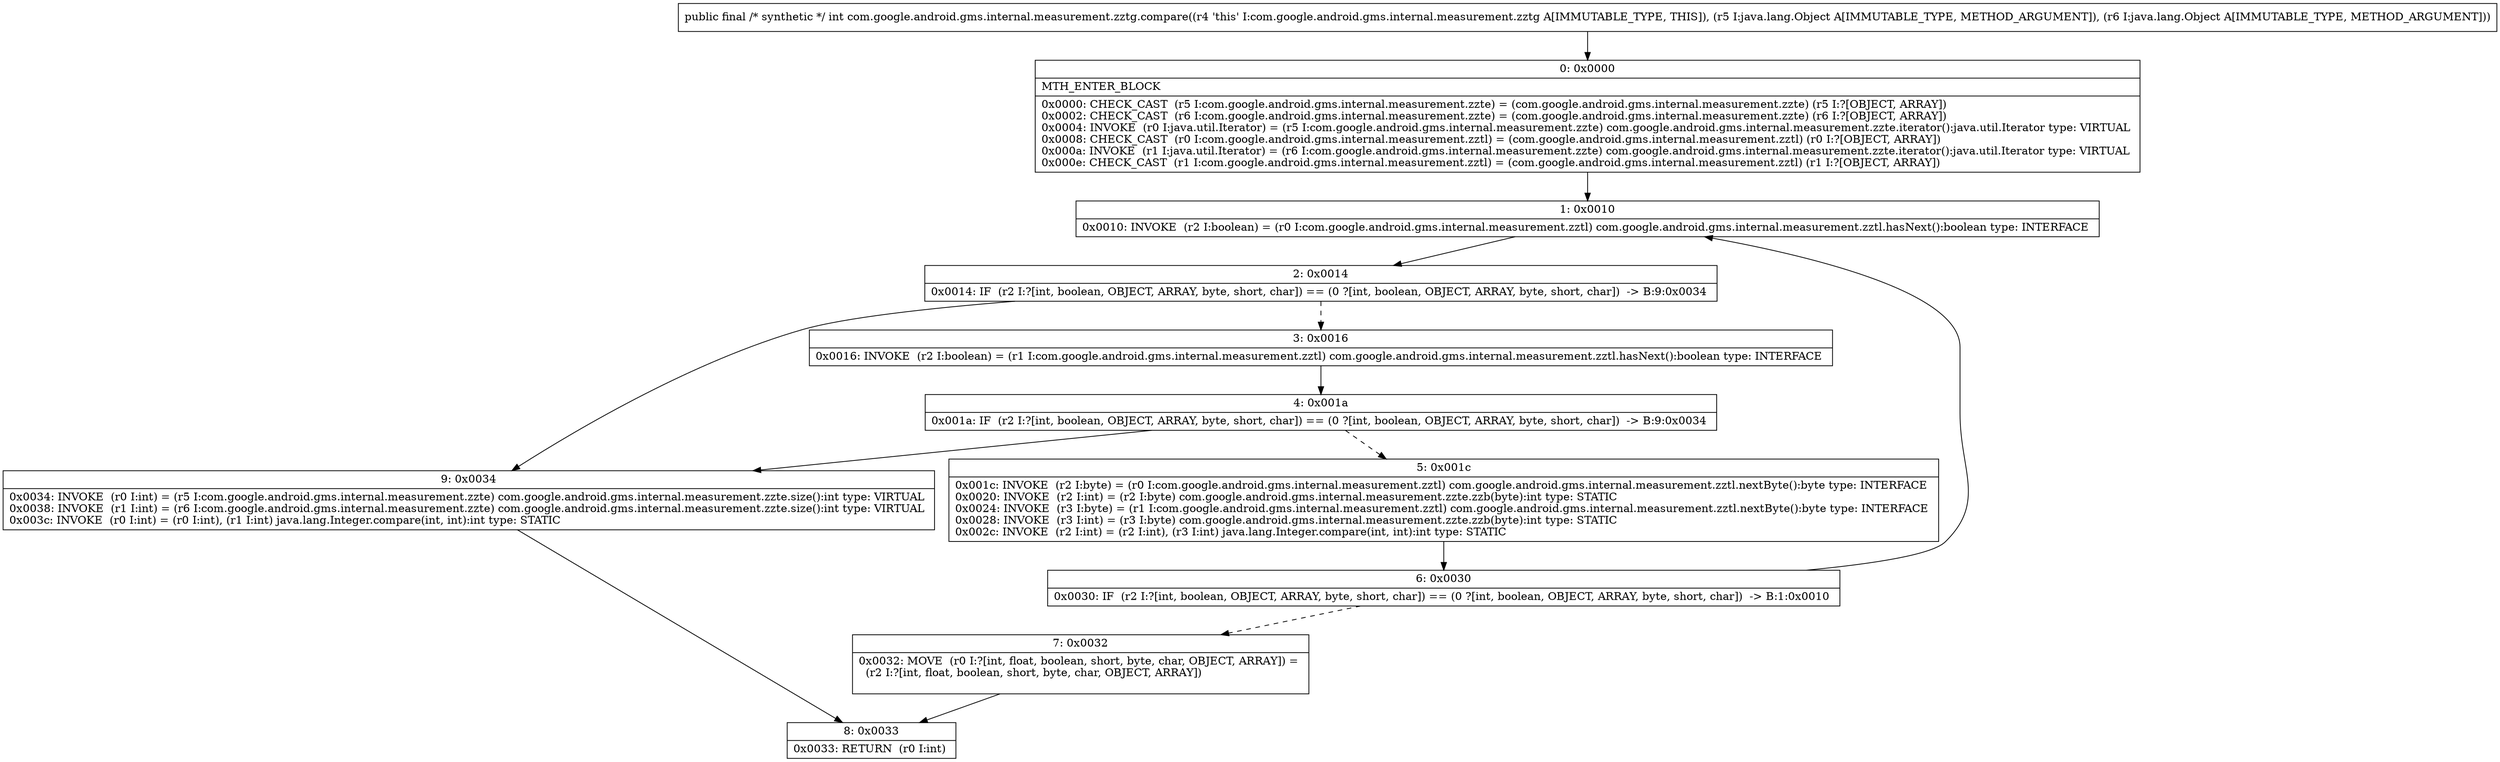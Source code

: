 digraph "CFG forcom.google.android.gms.internal.measurement.zztg.compare(Ljava\/lang\/Object;Ljava\/lang\/Object;)I" {
Node_0 [shape=record,label="{0\:\ 0x0000|MTH_ENTER_BLOCK\l|0x0000: CHECK_CAST  (r5 I:com.google.android.gms.internal.measurement.zzte) = (com.google.android.gms.internal.measurement.zzte) (r5 I:?[OBJECT, ARRAY]) \l0x0002: CHECK_CAST  (r6 I:com.google.android.gms.internal.measurement.zzte) = (com.google.android.gms.internal.measurement.zzte) (r6 I:?[OBJECT, ARRAY]) \l0x0004: INVOKE  (r0 I:java.util.Iterator) = (r5 I:com.google.android.gms.internal.measurement.zzte) com.google.android.gms.internal.measurement.zzte.iterator():java.util.Iterator type: VIRTUAL \l0x0008: CHECK_CAST  (r0 I:com.google.android.gms.internal.measurement.zztl) = (com.google.android.gms.internal.measurement.zztl) (r0 I:?[OBJECT, ARRAY]) \l0x000a: INVOKE  (r1 I:java.util.Iterator) = (r6 I:com.google.android.gms.internal.measurement.zzte) com.google.android.gms.internal.measurement.zzte.iterator():java.util.Iterator type: VIRTUAL \l0x000e: CHECK_CAST  (r1 I:com.google.android.gms.internal.measurement.zztl) = (com.google.android.gms.internal.measurement.zztl) (r1 I:?[OBJECT, ARRAY]) \l}"];
Node_1 [shape=record,label="{1\:\ 0x0010|0x0010: INVOKE  (r2 I:boolean) = (r0 I:com.google.android.gms.internal.measurement.zztl) com.google.android.gms.internal.measurement.zztl.hasNext():boolean type: INTERFACE \l}"];
Node_2 [shape=record,label="{2\:\ 0x0014|0x0014: IF  (r2 I:?[int, boolean, OBJECT, ARRAY, byte, short, char]) == (0 ?[int, boolean, OBJECT, ARRAY, byte, short, char])  \-\> B:9:0x0034 \l}"];
Node_3 [shape=record,label="{3\:\ 0x0016|0x0016: INVOKE  (r2 I:boolean) = (r1 I:com.google.android.gms.internal.measurement.zztl) com.google.android.gms.internal.measurement.zztl.hasNext():boolean type: INTERFACE \l}"];
Node_4 [shape=record,label="{4\:\ 0x001a|0x001a: IF  (r2 I:?[int, boolean, OBJECT, ARRAY, byte, short, char]) == (0 ?[int, boolean, OBJECT, ARRAY, byte, short, char])  \-\> B:9:0x0034 \l}"];
Node_5 [shape=record,label="{5\:\ 0x001c|0x001c: INVOKE  (r2 I:byte) = (r0 I:com.google.android.gms.internal.measurement.zztl) com.google.android.gms.internal.measurement.zztl.nextByte():byte type: INTERFACE \l0x0020: INVOKE  (r2 I:int) = (r2 I:byte) com.google.android.gms.internal.measurement.zzte.zzb(byte):int type: STATIC \l0x0024: INVOKE  (r3 I:byte) = (r1 I:com.google.android.gms.internal.measurement.zztl) com.google.android.gms.internal.measurement.zztl.nextByte():byte type: INTERFACE \l0x0028: INVOKE  (r3 I:int) = (r3 I:byte) com.google.android.gms.internal.measurement.zzte.zzb(byte):int type: STATIC \l0x002c: INVOKE  (r2 I:int) = (r2 I:int), (r3 I:int) java.lang.Integer.compare(int, int):int type: STATIC \l}"];
Node_6 [shape=record,label="{6\:\ 0x0030|0x0030: IF  (r2 I:?[int, boolean, OBJECT, ARRAY, byte, short, char]) == (0 ?[int, boolean, OBJECT, ARRAY, byte, short, char])  \-\> B:1:0x0010 \l}"];
Node_7 [shape=record,label="{7\:\ 0x0032|0x0032: MOVE  (r0 I:?[int, float, boolean, short, byte, char, OBJECT, ARRAY]) = \l  (r2 I:?[int, float, boolean, short, byte, char, OBJECT, ARRAY])\l \l}"];
Node_8 [shape=record,label="{8\:\ 0x0033|0x0033: RETURN  (r0 I:int) \l}"];
Node_9 [shape=record,label="{9\:\ 0x0034|0x0034: INVOKE  (r0 I:int) = (r5 I:com.google.android.gms.internal.measurement.zzte) com.google.android.gms.internal.measurement.zzte.size():int type: VIRTUAL \l0x0038: INVOKE  (r1 I:int) = (r6 I:com.google.android.gms.internal.measurement.zzte) com.google.android.gms.internal.measurement.zzte.size():int type: VIRTUAL \l0x003c: INVOKE  (r0 I:int) = (r0 I:int), (r1 I:int) java.lang.Integer.compare(int, int):int type: STATIC \l}"];
MethodNode[shape=record,label="{public final \/* synthetic *\/ int com.google.android.gms.internal.measurement.zztg.compare((r4 'this' I:com.google.android.gms.internal.measurement.zztg A[IMMUTABLE_TYPE, THIS]), (r5 I:java.lang.Object A[IMMUTABLE_TYPE, METHOD_ARGUMENT]), (r6 I:java.lang.Object A[IMMUTABLE_TYPE, METHOD_ARGUMENT])) }"];
MethodNode -> Node_0;
Node_0 -> Node_1;
Node_1 -> Node_2;
Node_2 -> Node_3[style=dashed];
Node_2 -> Node_9;
Node_3 -> Node_4;
Node_4 -> Node_5[style=dashed];
Node_4 -> Node_9;
Node_5 -> Node_6;
Node_6 -> Node_1;
Node_6 -> Node_7[style=dashed];
Node_7 -> Node_8;
Node_9 -> Node_8;
}

